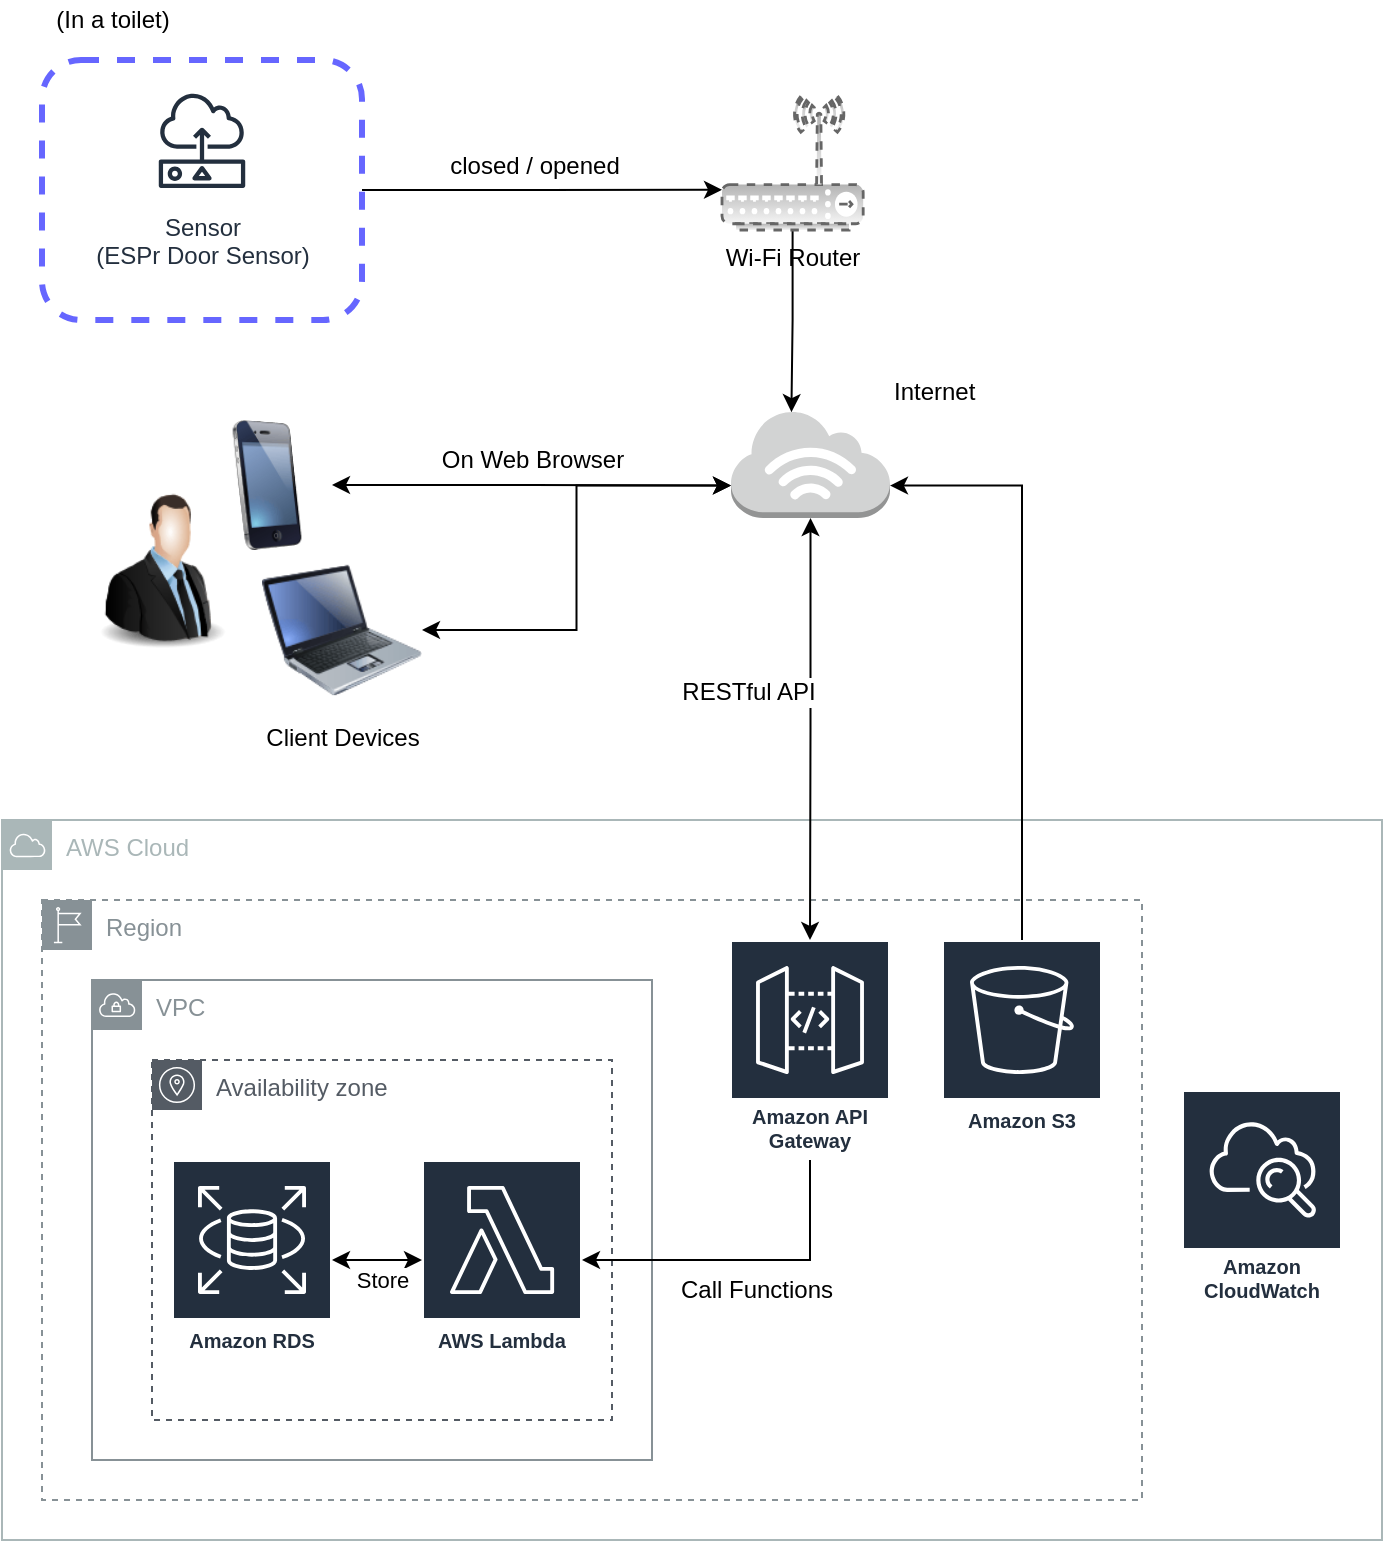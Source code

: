 <mxfile version="12.8.8"><diagram id="_kSvrB52yWrimfOd7nlu" name="Page-1"><mxGraphModel dx="1185" dy="706" grid="1" gridSize="10" guides="1" tooltips="1" connect="1" arrows="1" fold="1" page="1" pageScale="1" pageWidth="827" pageHeight="1169" math="0" shadow="0"><root><mxCell id="0"/><mxCell id="1" parent="0"/><mxCell id="nuTJCuyBXZdVZjwjhfgQ-8" value="AWS Cloud" style="outlineConnect=0;gradientColor=none;html=1;whiteSpace=wrap;fontSize=12;fontStyle=0;shape=mxgraph.aws4.group;grIcon=mxgraph.aws4.group_aws_cloud;strokeColor=#AAB7B8;fillColor=none;verticalAlign=top;align=left;spacingLeft=30;fontColor=#AAB7B8;dashed=0;" vertex="1" parent="1"><mxGeometry x="10" y="440" width="690" height="360" as="geometry"/></mxCell><mxCell id="nuTJCuyBXZdVZjwjhfgQ-12" value="Region" style="outlineConnect=0;gradientColor=none;html=1;whiteSpace=wrap;fontSize=12;fontStyle=0;shape=mxgraph.aws4.group;grIcon=mxgraph.aws4.group_region;strokeColor=#879196;fillColor=none;verticalAlign=top;align=left;spacingLeft=30;fontColor=#879196;dashed=1;" vertex="1" parent="1"><mxGeometry x="30" y="480" width="550" height="300" as="geometry"/></mxCell><mxCell id="nuTJCuyBXZdVZjwjhfgQ-13" value="VPC" style="outlineConnect=0;gradientColor=none;html=1;whiteSpace=wrap;fontSize=12;fontStyle=0;shape=mxgraph.aws4.group;grIcon=mxgraph.aws4.group_vpc;strokeColor=#879196;fillColor=none;verticalAlign=top;align=left;spacingLeft=30;fontColor=#879196;dashed=0;" vertex="1" parent="1"><mxGeometry x="55" y="520" width="280" height="240" as="geometry"/></mxCell><mxCell id="nuTJCuyBXZdVZjwjhfgQ-9" value="Availability zone" style="outlineConnect=0;gradientColor=none;html=1;whiteSpace=wrap;fontSize=12;fontStyle=0;shape=mxgraph.aws4.group;grIcon=mxgraph.aws4.group_availability_zone;strokeColor=#545B64;fillColor=none;verticalAlign=top;align=left;spacingLeft=30;fontColor=#545B64;dashed=1;" vertex="1" parent="1"><mxGeometry x="85" y="560" width="230" height="180" as="geometry"/></mxCell><mxCell id="xCOaMy4xC8GgIQV3VPTt-2" value="Sensor&lt;br&gt;&lt;span style=&quot;font-size: 12px&quot;&gt;(ESPr Door Sensor)&lt;/span&gt;" style="outlineConnect=0;fontColor=#232F3E;gradientColor=none;strokeColor=#232F3E;fillColor=#ffffff;dashed=0;verticalLabelPosition=bottom;verticalAlign=top;align=center;html=1;fontSize=12;fontStyle=0;aspect=fixed;shape=mxgraph.aws4.resourceIcon;resIcon=mxgraph.aws4.sensor;" parent="1" vertex="1"><mxGeometry x="80" y="70" width="60" height="60" as="geometry"/></mxCell><mxCell id="xCOaMy4xC8GgIQV3VPTt-12" style="edgeStyle=orthogonalEdgeStyle;rounded=0;orthogonalLoop=1;jettySize=auto;html=1;entryX=0;entryY=0.7;entryDx=0;entryDy=0;entryPerimeter=0;" parent="1" source="xCOaMy4xC8GgIQV3VPTt-10" target="xCOaMy4xC8GgIQV3VPTt-18" edge="1"><mxGeometry relative="1" as="geometry"/></mxCell><mxCell id="xCOaMy4xC8GgIQV3VPTt-14" value="closed / opened" style="text;html=1;align=center;verticalAlign=middle;resizable=0;points=[];labelBackgroundColor=#ffffff;" parent="xCOaMy4xC8GgIQV3VPTt-12" vertex="1" connectable="0"><mxGeometry x="-0.323" y="-15" relative="1" as="geometry"><mxPoint x="25" y="-27" as="offset"/></mxGeometry></mxCell><mxCell id="xCOaMy4xC8GgIQV3VPTt-10" value="" style="rounded=1;whiteSpace=wrap;html=1;fillColor=none;strokeColor=#6666FF;strokeWidth=3;dashed=1;" parent="1" vertex="1"><mxGeometry x="30" y="60" width="160" height="130" as="geometry"/></mxCell><mxCell id="xCOaMy4xC8GgIQV3VPTt-11" value="(In a toilet)" style="text;html=1;align=center;verticalAlign=middle;resizable=0;points=[];autosize=1;" parent="1" vertex="1"><mxGeometry x="25" y="30" width="80" height="20" as="geometry"/></mxCell><mxCell id="xCOaMy4xC8GgIQV3VPTt-23" style="edgeStyle=orthogonalEdgeStyle;rounded=0;orthogonalLoop=1;jettySize=auto;html=1;entryX=0.38;entryY=0.02;entryDx=0;entryDy=0;entryPerimeter=0;fontColor=#000000;" parent="1" source="xCOaMy4xC8GgIQV3VPTt-18" target="xCOaMy4xC8GgIQV3VPTt-22" edge="1"><mxGeometry relative="1" as="geometry"/></mxCell><mxCell id="xCOaMy4xC8GgIQV3VPTt-18" value="Wi-Fi Router" style="verticalAlign=top;verticalLabelPosition=bottom;labelPosition=center;align=center;html=1;outlineConnect=0;gradientDirection=north;strokeWidth=2;shape=mxgraph.networks.wireless_hub;dashed=1;gradientColor=#b3b3b3;fillColor=#f5f5f5;strokeColor=#666666;" parent="1" vertex="1"><mxGeometry x="370" y="78" width="70.59" height="67" as="geometry"/></mxCell><mxCell id="nuTJCuyBXZdVZjwjhfgQ-14" style="edgeStyle=orthogonalEdgeStyle;rounded=0;orthogonalLoop=1;jettySize=auto;html=1;startArrow=classic;startFill=1;" edge="1" parent="1" source="xCOaMy4xC8GgIQV3VPTt-22" target="nuTJCuyBXZdVZjwjhfgQ-4"><mxGeometry relative="1" as="geometry"><mxPoint x="439.936" y="330.0" as="sourcePoint"/><mxPoint x="439.68" y="536" as="targetPoint"/></mxGeometry></mxCell><mxCell id="nuTJCuyBXZdVZjwjhfgQ-22" value="RESTful API" style="text;html=1;align=center;verticalAlign=middle;resizable=0;points=[];labelBackgroundColor=#ffffff;" vertex="1" connectable="0" parent="nuTJCuyBXZdVZjwjhfgQ-14"><mxGeometry x="0.001" y="-12" relative="1" as="geometry"><mxPoint x="-32" y="-7.08" as="offset"/></mxGeometry></mxCell><mxCell id="xCOaMy4xC8GgIQV3VPTt-22" value="Internet" style="outlineConnect=0;dashed=0;verticalLabelPosition=top;verticalAlign=bottom;align=left;html=1;shape=mxgraph.aws3.internet_3;fillColor=#D2D3D3;gradientColor=none;strokeColor=#6666FF;strokeWidth=3;fontColor=#000000;labelPosition=right;" parent="1" vertex="1"><mxGeometry x="374.5" y="235" width="79.5" height="54" as="geometry"/></mxCell><mxCell id="xCOaMy4xC8GgIQV3VPTt-29" style="edgeStyle=orthogonalEdgeStyle;rounded=0;orthogonalLoop=1;jettySize=auto;html=1;entryX=0;entryY=0.7;entryDx=0;entryDy=0;entryPerimeter=0;fontColor=#000000;startArrow=classic;startFill=1;" parent="1" source="xCOaMy4xC8GgIQV3VPTt-25" target="xCOaMy4xC8GgIQV3VPTt-22" edge="1"><mxGeometry relative="1" as="geometry"/></mxCell><mxCell id="xCOaMy4xC8GgIQV3VPTt-25" value="Client Devices" style="image;html=1;labelBackgroundColor=#ffffff;image=img/lib/clip_art/computers/Laptop_128x128.png;dashed=1;strokeColor=#6666FF;strokeWidth=3;fillColor=none;gradientColor=#ffffff;fontColor=#000000;" parent="1" vertex="1"><mxGeometry x="140" y="305" width="80" height="80" as="geometry"/></mxCell><mxCell id="xCOaMy4xC8GgIQV3VPTt-26" value="" style="image;html=1;labelBackgroundColor=#ffffff;image=img/lib/clip_art/people/Suit_Man_128x128.png;dashed=1;strokeColor=#6666FF;strokeWidth=3;fillColor=none;gradientColor=#ffffff;fontColor=#000000;" parent="1" vertex="1"><mxGeometry x="50" y="275" width="80" height="80" as="geometry"/></mxCell><mxCell id="xCOaMy4xC8GgIQV3VPTt-28" style="edgeStyle=orthogonalEdgeStyle;rounded=0;orthogonalLoop=1;jettySize=auto;html=1;entryX=0;entryY=0.7;entryDx=0;entryDy=0;entryPerimeter=0;fontColor=#000000;startArrow=classic;startFill=1;" parent="1" source="xCOaMy4xC8GgIQV3VPTt-27" target="xCOaMy4xC8GgIQV3VPTt-22" edge="1"><mxGeometry relative="1" as="geometry"/></mxCell><mxCell id="xCOaMy4xC8GgIQV3VPTt-30" value="On Web Browser" style="text;html=1;align=center;verticalAlign=middle;resizable=0;points=[];labelBackgroundColor=#ffffff;fontColor=#000000;" parent="xCOaMy4xC8GgIQV3VPTt-28" vertex="1" connectable="0"><mxGeometry x="-0.351" y="24" relative="1" as="geometry"><mxPoint x="35" y="11.5" as="offset"/></mxGeometry></mxCell><mxCell id="xCOaMy4xC8GgIQV3VPTt-27" value="" style="image;html=1;labelBackgroundColor=#ffffff;image=img/lib/clip_art/telecommunication/iPhone_128x128.png;dashed=1;strokeColor=#6666FF;strokeWidth=3;fillColor=none;gradientColor=#ffffff;fontColor=#000000;labelPosition=center;verticalLabelPosition=top;align=center;verticalAlign=bottom;" parent="1" vertex="1"><mxGeometry x="110" y="240" width="65" height="65" as="geometry"/></mxCell><mxCell id="nuTJCuyBXZdVZjwjhfgQ-21" value="Store" style="edgeStyle=orthogonalEdgeStyle;rounded=0;orthogonalLoop=1;jettySize=auto;html=1;startArrow=classic;startFill=1;" edge="1" parent="1" source="nuTJCuyBXZdVZjwjhfgQ-3" target="nuTJCuyBXZdVZjwjhfgQ-5"><mxGeometry x="-0.111" y="10" relative="1" as="geometry"><mxPoint as="offset"/></mxGeometry></mxCell><mxCell id="nuTJCuyBXZdVZjwjhfgQ-3" value="AWS Lambda" style="outlineConnect=0;fontColor=#232F3E;gradientColor=none;strokeColor=#ffffff;fillColor=#232F3E;dashed=0;verticalLabelPosition=middle;verticalAlign=bottom;align=center;html=1;whiteSpace=wrap;fontSize=10;fontStyle=1;spacing=3;shape=mxgraph.aws4.productIcon;prIcon=mxgraph.aws4.lambda;" vertex="1" parent="1"><mxGeometry x="220" y="610" width="80" height="100" as="geometry"/></mxCell><mxCell id="nuTJCuyBXZdVZjwjhfgQ-18" style="edgeStyle=orthogonalEdgeStyle;rounded=0;orthogonalLoop=1;jettySize=auto;html=1;" edge="1" parent="1" source="nuTJCuyBXZdVZjwjhfgQ-4" target="nuTJCuyBXZdVZjwjhfgQ-3"><mxGeometry relative="1" as="geometry"><Array as="points"><mxPoint x="414" y="660"/></Array></mxGeometry></mxCell><mxCell id="nuTJCuyBXZdVZjwjhfgQ-23" value="Call Functions" style="text;html=1;align=center;verticalAlign=middle;resizable=0;points=[];labelBackgroundColor=#ffffff;" vertex="1" connectable="0" parent="nuTJCuyBXZdVZjwjhfgQ-18"><mxGeometry x="-0.308" y="-7" relative="1" as="geometry"><mxPoint x="-20.67" y="22" as="offset"/></mxGeometry></mxCell><mxCell id="nuTJCuyBXZdVZjwjhfgQ-4" value="Amazon API Gateway" style="outlineConnect=0;fontColor=#232F3E;gradientColor=none;strokeColor=#ffffff;fillColor=#232F3E;dashed=0;verticalLabelPosition=middle;verticalAlign=bottom;align=center;html=1;whiteSpace=wrap;fontSize=10;fontStyle=1;spacing=3;shape=mxgraph.aws4.productIcon;prIcon=mxgraph.aws4.api_gateway;" vertex="1" parent="1"><mxGeometry x="374" y="500" width="80" height="110" as="geometry"/></mxCell><mxCell id="nuTJCuyBXZdVZjwjhfgQ-5" value="Amazon RDS" style="outlineConnect=0;fontColor=#232F3E;gradientColor=none;strokeColor=#ffffff;fillColor=#232F3E;dashed=0;verticalLabelPosition=middle;verticalAlign=bottom;align=center;html=1;whiteSpace=wrap;fontSize=10;fontStyle=1;spacing=3;shape=mxgraph.aws4.productIcon;prIcon=mxgraph.aws4.rds;" vertex="1" parent="1"><mxGeometry x="95" y="610" width="80" height="100" as="geometry"/></mxCell><mxCell id="nuTJCuyBXZdVZjwjhfgQ-16" style="edgeStyle=orthogonalEdgeStyle;rounded=0;orthogonalLoop=1;jettySize=auto;html=1;entryX=1;entryY=0.7;entryDx=0;entryDy=0;entryPerimeter=0;" edge="1" parent="1" source="nuTJCuyBXZdVZjwjhfgQ-6" target="xCOaMy4xC8GgIQV3VPTt-22"><mxGeometry relative="1" as="geometry"><Array as="points"><mxPoint x="520" y="273"/></Array></mxGeometry></mxCell><mxCell id="nuTJCuyBXZdVZjwjhfgQ-6" value="Amazon S3" style="outlineConnect=0;fontColor=#232F3E;gradientColor=none;strokeColor=#ffffff;fillColor=#232F3E;dashed=0;verticalLabelPosition=middle;verticalAlign=bottom;align=center;html=1;whiteSpace=wrap;fontSize=10;fontStyle=1;spacing=3;shape=mxgraph.aws4.productIcon;prIcon=mxgraph.aws4.s3;" vertex="1" parent="1"><mxGeometry x="480" y="500" width="80" height="100" as="geometry"/></mxCell><mxCell id="nuTJCuyBXZdVZjwjhfgQ-10" value="Amazon CloudWatch" style="outlineConnect=0;fontColor=#232F3E;gradientColor=none;strokeColor=#ffffff;fillColor=#232F3E;dashed=0;verticalLabelPosition=middle;verticalAlign=bottom;align=center;html=1;whiteSpace=wrap;fontSize=10;fontStyle=1;spacing=3;shape=mxgraph.aws4.productIcon;prIcon=mxgraph.aws4.cloudwatch;" vertex="1" parent="1"><mxGeometry x="600" y="575" width="80" height="110" as="geometry"/></mxCell></root></mxGraphModel></diagram></mxfile>